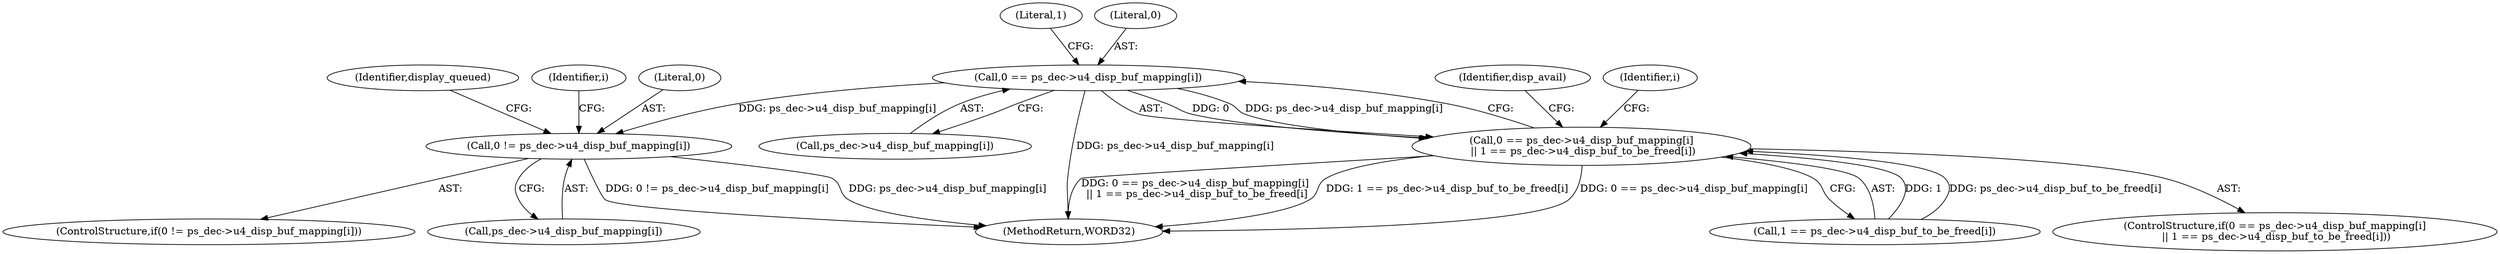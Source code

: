 digraph "0_Android_e86d3cfd2bc28dac421092106751e5638d54a848@pointer" {
"1000567" [label="(Call,0 == ps_dec->u4_disp_buf_mapping[i])"];
"1000566" [label="(Call,0 == ps_dec->u4_disp_buf_mapping[i]\n || 1 == ps_dec->u4_disp_buf_to_be_freed[i])"];
"1000642" [label="(Call,0 != ps_dec->u4_disp_buf_mapping[i])"];
"1000639" [label="(Identifier,i)"];
"1000575" [label="(Literal,1)"];
"1000563" [label="(Identifier,i)"];
"1000569" [label="(Call,ps_dec->u4_disp_buf_mapping[i])"];
"1000641" [label="(ControlStructure,if(0 != ps_dec->u4_disp_buf_mapping[i]))"];
"1000565" [label="(ControlStructure,if(0 == ps_dec->u4_disp_buf_mapping[i]\n || 1 == ps_dec->u4_disp_buf_to_be_freed[i]))"];
"1000567" [label="(Call,0 == ps_dec->u4_disp_buf_mapping[i])"];
"1000566" [label="(Call,0 == ps_dec->u4_disp_buf_mapping[i]\n || 1 == ps_dec->u4_disp_buf_to_be_freed[i])"];
"1000642" [label="(Call,0 != ps_dec->u4_disp_buf_mapping[i])"];
"1000583" [label="(Identifier,disp_avail)"];
"1000643" [label="(Literal,0)"];
"1000644" [label="(Call,ps_dec->u4_disp_buf_mapping[i])"];
"1000651" [label="(Identifier,display_queued)"];
"1002270" [label="(MethodReturn,WORD32)"];
"1000574" [label="(Call,1 == ps_dec->u4_disp_buf_to_be_freed[i])"];
"1000568" [label="(Literal,0)"];
"1000567" -> "1000566"  [label="AST: "];
"1000567" -> "1000569"  [label="CFG: "];
"1000568" -> "1000567"  [label="AST: "];
"1000569" -> "1000567"  [label="AST: "];
"1000575" -> "1000567"  [label="CFG: "];
"1000566" -> "1000567"  [label="CFG: "];
"1000567" -> "1002270"  [label="DDG: ps_dec->u4_disp_buf_mapping[i]"];
"1000567" -> "1000566"  [label="DDG: 0"];
"1000567" -> "1000566"  [label="DDG: ps_dec->u4_disp_buf_mapping[i]"];
"1000567" -> "1000642"  [label="DDG: ps_dec->u4_disp_buf_mapping[i]"];
"1000566" -> "1000565"  [label="AST: "];
"1000566" -> "1000574"  [label="CFG: "];
"1000574" -> "1000566"  [label="AST: "];
"1000583" -> "1000566"  [label="CFG: "];
"1000563" -> "1000566"  [label="CFG: "];
"1000566" -> "1002270"  [label="DDG: 0 == ps_dec->u4_disp_buf_mapping[i]\n || 1 == ps_dec->u4_disp_buf_to_be_freed[i]"];
"1000566" -> "1002270"  [label="DDG: 1 == ps_dec->u4_disp_buf_to_be_freed[i]"];
"1000566" -> "1002270"  [label="DDG: 0 == ps_dec->u4_disp_buf_mapping[i]"];
"1000574" -> "1000566"  [label="DDG: 1"];
"1000574" -> "1000566"  [label="DDG: ps_dec->u4_disp_buf_to_be_freed[i]"];
"1000642" -> "1000641"  [label="AST: "];
"1000642" -> "1000644"  [label="CFG: "];
"1000643" -> "1000642"  [label="AST: "];
"1000644" -> "1000642"  [label="AST: "];
"1000651" -> "1000642"  [label="CFG: "];
"1000639" -> "1000642"  [label="CFG: "];
"1000642" -> "1002270"  [label="DDG: ps_dec->u4_disp_buf_mapping[i]"];
"1000642" -> "1002270"  [label="DDG: 0 != ps_dec->u4_disp_buf_mapping[i]"];
}
